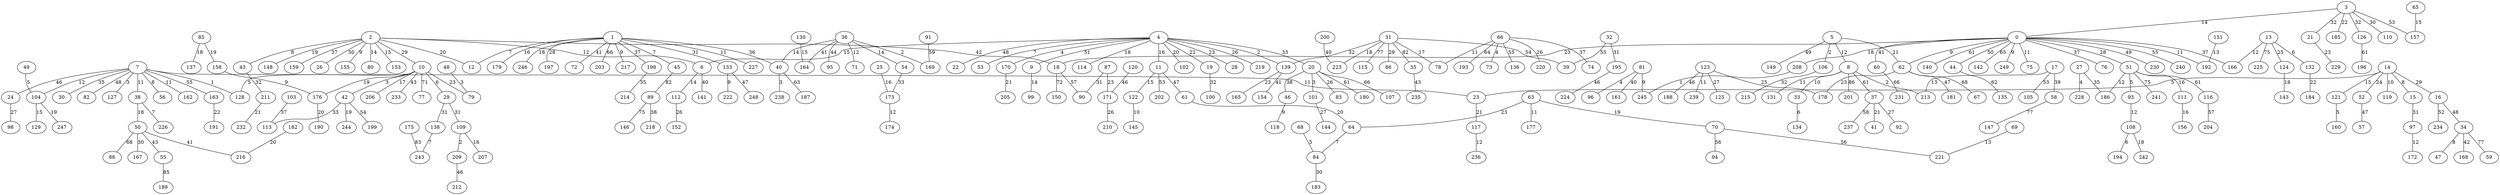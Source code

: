 graph {
  7 -- 128 [label="1"];
  208 -- 245 [label="1"];
  4 -- 139 [label="2"];
  5 -- 106 [label="2"];
  8 -- 213 [label="2"];
  36 -- 169 [label="2"];
  109 -- 209 [label="2"];
  7 -- 127 [label="3"];
  10 -- 42 [label="3"];
  20 -- 101 [label="3"];
  40 -- 238 [label="3"];
  48 -- 79 [label="3"];
  4 -- 170 [label="4"];
  27 -- 228 [label="4"];
  66 -- 73 [label="4"];
  81 -- 96 [label="4"];
  10 -- 128 [label="5"];
  14 -- 23 [label="5"];
  49 -- 104 [label="5"];
  51 -- 93 [label="5"];
  68 -- 84 [label="5"];
  121 -- 160 [label="5"];
  10 -- 29 [label="6"];
  13 -- 132 [label="6"];
  33 -- 134 [label="6"];
  108 -- 194 [label="6"];
  1 -- 12 [label="7"];
  1 -- 45 [label="7"];
  4 -- 53 [label="7"];
  38 -- 226 [label="7"];
  64 -- 84 [label="7"];
  138 -- 243 [label="7"];
  2 -- 43 [label="8"];
  7 -- 56 [label="8"];
  14 -- 15 [label="8"];
  34 -- 47 [label="8"];
  0 -- 62 [label="9"];
  0 -- 249 [label="9"];
  1 -- 217 [label="9"];
  2 -- 155 [label="9"];
  46 -- 118 [label="9"];
  81 -- 245 [label="9"];
  133 -- 222 [label="9"];
  158 -- 176 [label="9"];
  8 -- 33 [label="10"];
  14 -- 119 [label="10"];
  122 -- 145 [label="10"];
  0 -- 75 [label="11"];
  0 -- 192 [label="11"];
  1 -- 227 [label="11"];
  7 -- 23 [label="11"];
  7 -- 38 [label="11"];
  7 -- 162 [label="11"];
  8 -- 131 [label="11"];
  63 -- 177 [label="11"];
  66 -- 78 [label="11"];
  123 -- 239 [label="11"];
  2 -- 6 [label="12"];
  5 -- 8 [label="12"];
  7 -- 104 [label="12"];
  13 -- 166 [label="12"];
  36 -- 71 [label="12"];
  51 -- 186 [label="12"];
  93 -- 108 [label="12"];
  97 -- 172 [label="12"];
  117 -- 236 [label="12"];
  173 -- 174 [label="12"];
  17 -- 213 [label="13"];
  69 -- 221 [label="13"];
  151 -- 192 [label="13"];
  3 -- 0 [label="14"];
  2 -- 80 [label="14"];
  6 -- 112 [label="14"];
  9 -- 99 [label="14"];
  36 -- 40 [label="14"];
  36 -- 54 [label="14"];
  4 -- 6 [label="15"];
  2 -- 153 [label="15"];
  11 -- 122 [label="15"];
  14 -- 121 [label="15"];
  65 -- 157 [label="15"];
  104 -- 129 [label="15"];
  130 -- 164 [label="15"];
  1 -- 179 [label="16"];
  4 -- 11 [label="16"];
  25 -- 173 [label="16"];
  51 -- 111 [label="16"];
  109 -- 207 [label="16"];
  111 -- 156 [label="16"];
  10 -- 206 [label="17"];
  31 -- 78 [label="17"];
  0 -- 208 [label="18"];
  1 -- 246 [label="18"];
  4 -- 114 [label="18"];
  31 -- 223 [label="18"];
  38 -- 50 [label="18"];
  85 -- 137 [label="18"];
  108 -- 242 [label="18"];
  124 -- 143 [label="18"];
  2 -- 148 [label="19"];
  10 -- 176 [label="19"];
  42 -- 244 [label="19"];
  63 -- 70 [label="19"];
  85 -- 158 [label="19"];
  104 -- 247 [label="19"];
  4 -- 102 [label="20"];
  2 -- 12 [label="20"];
  61 -- 64 [label="20"];
  176 -- 190 [label="20"];
  182 -- 216 [label="20"];
  5 -- 62 [label="21"];
  23 -- 117 [label="21"];
  37 -- 41 [label="21"];
  170 -- 205 [label="21"];
  211 -- 232 [label="21"];
  3 -- 185 [label="22"];
  4 -- 19 [label="22"];
  132 -- 184 [label="22"];
  163 -- 191 [label="22"];
  0 -- 18 [label="23"];
  4 -- 28 [label="23"];
  10 -- 79 [label="23"];
  21 -- 229 [label="23"];
  62 -- 178 [label="23"];
  63 -- 64 [label="23"];
  87 -- 171 [label="23"];
  139 -- 165 [label="23"];
  14 -- 52 [label="24"];
  13 -- 124 [label="25"];
  123 -- 178 [label="25"];
  4 -- 219 [label="26"];
  20 -- 83 [label="26"];
  66 -- 220 [label="26"];
  112 -- 152 [label="26"];
  171 -- 210 [label="26"];
  24 -- 98 [label="27"];
  37 -- 92 [label="27"];
  101 -- 144 [label="27"];
  123 -- 125 [label="27"];
  0 -- 51 [label="28"];
  1 -- 197 [label="28"];
  2 -- 10 [label="29"];
  14 -- 16 [label="29"];
  31 -- 86 [label="29"];
  3 -- 110 [label="30"];
  50 -- 167 [label="30"];
  84 -- 183 [label="30"];
  1 -- 133 [label="31"];
  15 -- 97 [label="31"];
  29 -- 109 [label="31"];
  29 -- 138 [label="31"];
  32 -- 195 [label="31"];
  87 -- 90 [label="31"];
  3 -- 21 [label="32"];
  3 -- 126 [label="32"];
  19 -- 100 [label="32"];
  31 -- 139 [label="32"];
  43 -- 211 [label="32"];
  106 -- 215 [label="32"];
  4 -- 20 [label="33"];
  42 -- 113 [label="33"];
  54 -- 173 [label="33"];
  7 -- 30 [label="35"];
  27 -- 186 [label="35"];
  198 -- 214 [label="35"];
  1 -- 40 [label="36"];
  0 -- 76 [label="37"];
  0 -- 166 [label="37"];
  1 -- 198 [label="37"];
  2 -- 159 [label="37"];
  66 -- 74 [label="37"];
  103 -- 113 [label="37"];
  20 -- 46 [label="38"];
  89 -- 218 [label="38"];
  17 -- 58 [label="39"];
  6 -- 141 [label="40"];
  81 -- 161 [label="40"];
  200 -- 223 [label="40"];
  0 -- 60 [label="41"];
  1 -- 72 [label="41"];
  36 -- 164 [label="41"];
  50 -- 216 [label="41"];
  139 -- 154 [label="41"];
  2 -- 18 [label="42"];
  34 -- 168 [label="42"];
  10 -- 233 [label="43"];
  35 -- 235 [label="43"];
  50 -- 55 [label="43"];
  36 -- 95 [label="44"];
  7 -- 24 [label="46"];
  120 -- 171 [label="46"];
  123 -- 188 [label="46"];
  195 -- 224 [label="46"];
  209 -- 212 [label="46"];
  11 -- 61 [label="47"];
  52 -- 57 [label="47"];
  62 -- 181 [label="47"];
  133 -- 248 [label="47"];
  4 -- 22 [label="48"];
  7 -- 82 [label="48"];
  16 -- 34 [label="48"];
  0 -- 230 [label="49"];
  5 -- 149 [label="49"];
  0 -- 44 [label="50"];
  2 -- 26 [label="50"];
  4 -- 9 [label="51"];
  16 -- 234 [label="52"];
  3 -- 157 [label="53"];
  11 -- 202 [label="53"];
  17 -- 105 [label="53"];
  31 -- 39 [label="54"];
  42 -- 199 [label="54"];
  0 -- 240 [label="55"];
  7 -- 163 [label="55"];
  32 -- 39 [label="55"];
  66 -- 136 [label="55"];
  70 -- 94 [label="56"];
  70 -- 221 [label="56"];
  18 -- 90 [label="57"];
  116 -- 204 [label="57"];
  37 -- 237 [label="58"];
  91 -- 169 [label="59"];
  0 -- 140 [label="61"];
  8 -- 37 [label="61"];
  20 -- 180 [label="61"];
  51 -- 116 [label="61"];
  126 -- 196 [label="61"];
  44 -- 135 [label="62"];
  40 -- 187 [label="63"];
  66 -- 193 [label="64"];
  0 -- 142 [label="65"];
  1 -- 203 [label="66"];
  20 -- 107 [label="66"];
  60 -- 231 [label="66"];
  50 -- 88 [label="68"];
  62 -- 67 [label="68"];
  10 -- 77 [label="71"];
  18 -- 150 [label="72"];
  13 -- 225 [label="75"];
  51 -- 241 [label="75"];
  89 -- 146 [label="75"];
  31 -- 115 [label="77"];
  34 -- 59 [label="77"];
  58 -- 147 [label="77"];
  31 -- 35 [label="82"];
  45 -- 89 [label="82"];
  175 -- 243 [label="83"];
  55 -- 189 [label="85"];
  8 -- 201 [label="86"];
}